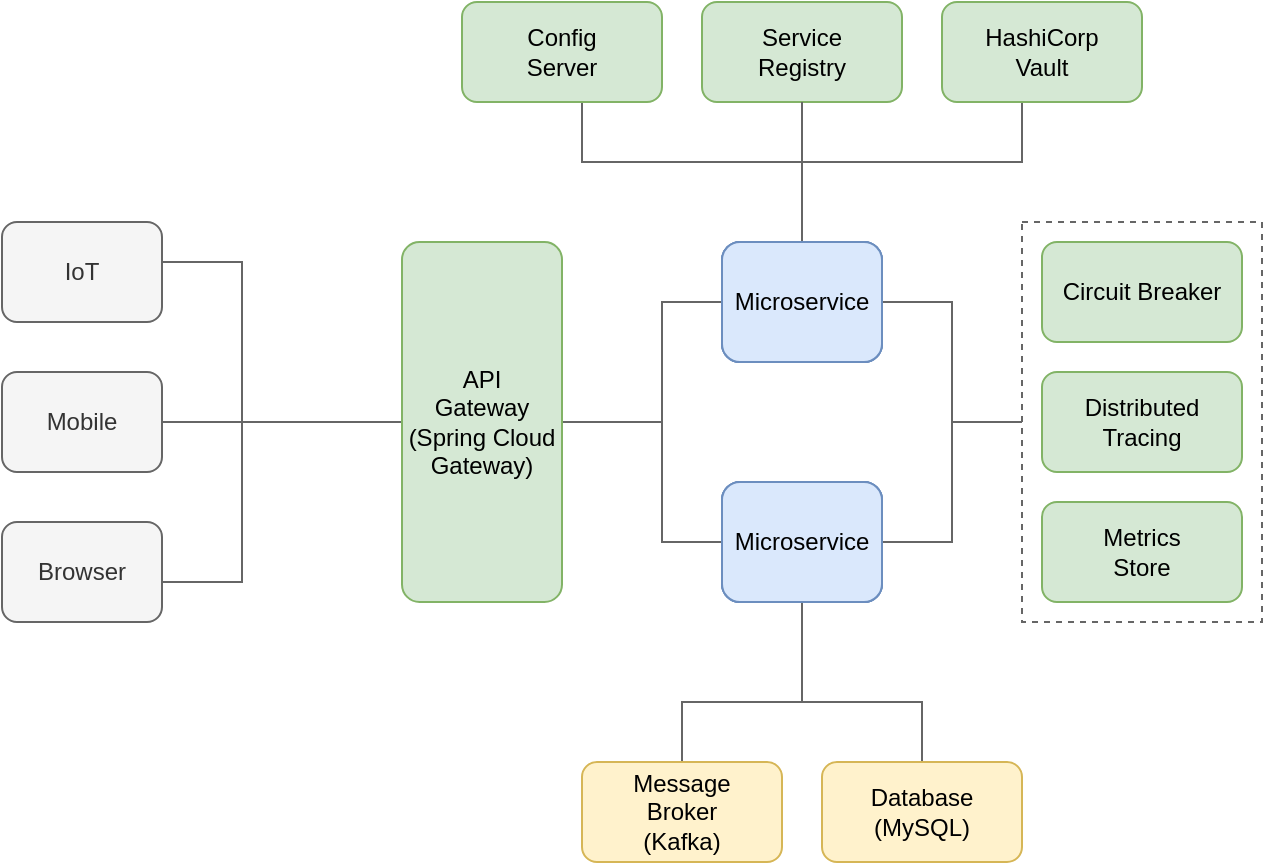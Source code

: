 <mxfile version="19.0.3" type="device"><diagram id="wRMunzRKpJIGA2PRuI8q" name="Page-1"><mxGraphModel dx="868" dy="561" grid="1" gridSize="10" guides="1" tooltips="1" connect="1" arrows="1" fold="1" page="1" pageScale="1" pageWidth="1169" pageHeight="827" math="0" shadow="0"><root><mxCell id="0"/><mxCell id="1" parent="0"/><mxCell id="sSOWL8Dq91CtIikrmfcP-1" value="" style="rounded=0;whiteSpace=wrap;html=1;fillColor=none;strokeColor=#666666;dashed=1;" vertex="1" parent="1"><mxGeometry x="600" y="200" width="120" height="200" as="geometry"/></mxCell><mxCell id="VvDHR2cX2lFYv2YysibB-17" style="edgeStyle=orthogonalEdgeStyle;orthogonalLoop=1;jettySize=auto;html=1;exitX=1;exitY=0.5;exitDx=0;exitDy=0;entryX=0;entryY=0.5;entryDx=0;entryDy=0;strokeColor=#666666;endArrow=none;endFill=0;sketch=0;rounded=0;" parent="1" target="VvDHR2cX2lFYv2YysibB-4" edge="1"><mxGeometry relative="1" as="geometry"><Array as="points"><mxPoint x="210" y="220"/><mxPoint x="210" y="300"/></Array><mxPoint x="170" y="220" as="sourcePoint"/></mxGeometry></mxCell><mxCell id="VvDHR2cX2lFYv2YysibB-18" style="edgeStyle=orthogonalEdgeStyle;orthogonalLoop=1;jettySize=auto;html=1;exitX=1;exitY=0.5;exitDx=0;exitDy=0;strokeColor=#666666;endArrow=none;endFill=0;sketch=0;rounded=0;" parent="1" source="VvDHR2cX2lFYv2YysibB-2" edge="1"><mxGeometry relative="1" as="geometry"><mxPoint x="290" y="300" as="targetPoint"/></mxGeometry></mxCell><mxCell id="VvDHR2cX2lFYv2YysibB-2" value="Mobile" style="rounded=1;whiteSpace=wrap;html=1;sketch=0;fillColor=#f5f5f5;fontColor=#333333;strokeColor=#666666;" parent="1" vertex="1"><mxGeometry x="90" y="275" width="80" height="50" as="geometry"/></mxCell><mxCell id="VvDHR2cX2lFYv2YysibB-19" style="edgeStyle=orthogonalEdgeStyle;orthogonalLoop=1;jettySize=auto;html=1;exitX=1;exitY=0.5;exitDx=0;exitDy=0;entryX=0;entryY=0.5;entryDx=0;entryDy=0;strokeColor=#666666;endArrow=none;endFill=0;sketch=0;rounded=0;" parent="1" target="VvDHR2cX2lFYv2YysibB-4" edge="1"><mxGeometry relative="1" as="geometry"><mxPoint x="300" y="310" as="targetPoint"/><Array as="points"><mxPoint x="210" y="380"/><mxPoint x="210" y="300"/></Array><mxPoint x="170" y="380" as="sourcePoint"/></mxGeometry></mxCell><mxCell id="VvDHR2cX2lFYv2YysibB-13" style="edgeStyle=orthogonalEdgeStyle;orthogonalLoop=1;jettySize=auto;html=1;strokeColor=#666666;endArrow=none;endFill=0;sketch=0;rounded=0;" parent="1" source="VvDHR2cX2lFYv2YysibB-4" target="VvDHR2cX2lFYv2YysibB-5" edge="1"><mxGeometry relative="1" as="geometry"><Array as="points"><mxPoint x="420" y="300"/><mxPoint x="420" y="240"/></Array></mxGeometry></mxCell><mxCell id="VvDHR2cX2lFYv2YysibB-14" style="edgeStyle=orthogonalEdgeStyle;orthogonalLoop=1;jettySize=auto;html=1;strokeColor=#666666;endArrow=none;endFill=0;sketch=0;rounded=0;" parent="1" source="VvDHR2cX2lFYv2YysibB-4" target="VvDHR2cX2lFYv2YysibB-6" edge="1"><mxGeometry relative="1" as="geometry"><Array as="points"><mxPoint x="420" y="300"/><mxPoint x="420" y="360"/></Array></mxGeometry></mxCell><mxCell id="VvDHR2cX2lFYv2YysibB-4" value="API&lt;br&gt;Gateway" style="rounded=1;whiteSpace=wrap;html=1;sketch=0;" parent="1" vertex="1"><mxGeometry x="290" y="210" width="80" height="180" as="geometry"/></mxCell><mxCell id="VvDHR2cX2lFYv2YysibB-5" value="" style="rounded=1;whiteSpace=wrap;html=1;sketch=0;fillColor=#dae8fc;strokeColor=#6c8ebf;" parent="1" vertex="1"><mxGeometry x="450" y="210" width="80" height="60" as="geometry"/></mxCell><mxCell id="VvDHR2cX2lFYv2YysibB-6" value="" style="rounded=1;whiteSpace=wrap;html=1;sketch=0;fillColor=#dae8fc;strokeColor=#6c8ebf;" parent="1" vertex="1"><mxGeometry x="450" y="330" width="80" height="60" as="geometry"/></mxCell><mxCell id="VvDHR2cX2lFYv2YysibB-45" style="edgeStyle=orthogonalEdgeStyle;rounded=0;sketch=0;orthogonalLoop=1;jettySize=auto;html=1;exitX=0.5;exitY=1;exitDx=0;exitDy=0;endArrow=none;endFill=0;strokeColor=#666666;" parent="1" source="VvDHR2cX2lFYv2YysibB-7" target="VvDHR2cX2lFYv2YysibB-31" edge="1"><mxGeometry relative="1" as="geometry"><Array as="points"><mxPoint x="380" y="170"/><mxPoint x="490" y="170"/></Array></mxGeometry></mxCell><mxCell id="VvDHR2cX2lFYv2YysibB-7" value="Config&lt;br&gt;Server" style="rounded=1;whiteSpace=wrap;html=1;sketch=0;fillColor=#d5e8d4;strokeColor=#82b366;" parent="1" vertex="1"><mxGeometry x="320" y="90" width="100" height="50" as="geometry"/></mxCell><mxCell id="VvDHR2cX2lFYv2YysibB-8" value="Service&lt;br&gt;Registry" style="rounded=1;whiteSpace=wrap;html=1;sketch=0;fillColor=#d5e8d4;strokeColor=#82b366;" parent="1" vertex="1"><mxGeometry x="440" y="90" width="100" height="50" as="geometry"/></mxCell><mxCell id="VvDHR2cX2lFYv2YysibB-9" value="Circuit Breaker" style="rounded=1;whiteSpace=wrap;html=1;sketch=0;fillColor=#d5e8d4;strokeColor=#82b366;" parent="1" vertex="1"><mxGeometry x="610" y="210" width="100" height="50" as="geometry"/></mxCell><mxCell id="VvDHR2cX2lFYv2YysibB-10" value="Distributed&lt;br&gt;Tracing" style="rounded=1;whiteSpace=wrap;html=1;sketch=0;fillColor=#d5e8d4;strokeColor=#82b366;" parent="1" vertex="1"><mxGeometry x="610" y="275" width="100" height="50" as="geometry"/></mxCell><mxCell id="VvDHR2cX2lFYv2YysibB-25" value="" style="rounded=1;whiteSpace=wrap;html=1;sketch=0;fillColor=#dae8fc;strokeColor=#6c8ebf;" parent="1" vertex="1"><mxGeometry x="450" y="210" width="80" height="60" as="geometry"/></mxCell><mxCell id="VvDHR2cX2lFYv2YysibB-26" value="" style="rounded=1;whiteSpace=wrap;html=1;sketch=0;fillColor=#dae8fc;strokeColor=#6c8ebf;" parent="1" vertex="1"><mxGeometry x="450" y="330" width="80" height="60" as="geometry"/></mxCell><mxCell id="VvDHR2cX2lFYv2YysibB-29" value="API&lt;br&gt;Gateway" style="rounded=1;whiteSpace=wrap;html=1;sketch=0;" parent="1" vertex="1"><mxGeometry x="290" y="210" width="80" height="180" as="geometry"/></mxCell><mxCell id="sSOWL8Dq91CtIikrmfcP-2" style="edgeStyle=orthogonalEdgeStyle;rounded=0;sketch=0;orthogonalLoop=1;jettySize=auto;html=1;entryX=0;entryY=0.5;entryDx=0;entryDy=0;endArrow=none;endFill=0;strokeColor=#666666;" edge="1" parent="1" source="VvDHR2cX2lFYv2YysibB-31" target="sSOWL8Dq91CtIikrmfcP-1"><mxGeometry relative="1" as="geometry"/></mxCell><mxCell id="sSOWL8Dq91CtIikrmfcP-5" style="edgeStyle=orthogonalEdgeStyle;rounded=0;sketch=0;orthogonalLoop=1;jettySize=auto;html=1;exitX=0.5;exitY=0;exitDx=0;exitDy=0;entryX=0.5;entryY=1;entryDx=0;entryDy=0;endArrow=none;endFill=0;strokeColor=#666666;" edge="1" parent="1" source="VvDHR2cX2lFYv2YysibB-31" target="sSOWL8Dq91CtIikrmfcP-4"><mxGeometry relative="1" as="geometry"><Array as="points"><mxPoint x="490" y="170"/><mxPoint x="600" y="170"/></Array></mxGeometry></mxCell><mxCell id="sSOWL8Dq91CtIikrmfcP-6" style="edgeStyle=orthogonalEdgeStyle;rounded=0;sketch=0;orthogonalLoop=1;jettySize=auto;html=1;exitX=0.5;exitY=0;exitDx=0;exitDy=0;entryX=0.5;entryY=1;entryDx=0;entryDy=0;endArrow=none;endFill=0;strokeColor=#666666;" edge="1" parent="1" source="VvDHR2cX2lFYv2YysibB-31" target="VvDHR2cX2lFYv2YysibB-8"><mxGeometry relative="1" as="geometry"/></mxCell><mxCell id="VvDHR2cX2lFYv2YysibB-31" value="Microservice" style="rounded=1;whiteSpace=wrap;html=1;sketch=0;fillColor=#dae8fc;strokeColor=#6c8ebf;" parent="1" vertex="1"><mxGeometry x="450" y="210" width="80" height="60" as="geometry"/></mxCell><mxCell id="Vk_lnmPtGNQRxkXcYkgN-4" style="edgeStyle=orthogonalEdgeStyle;rounded=0;sketch=0;orthogonalLoop=1;jettySize=auto;html=1;endArrow=none;endFill=0;strokeColor=#666666;" parent="1" source="VvDHR2cX2lFYv2YysibB-32" target="VvDHR2cX2lFYv2YysibB-33" edge="1"><mxGeometry relative="1" as="geometry"><Array as="points"><mxPoint x="490" y="440"/><mxPoint x="550" y="440"/></Array></mxGeometry></mxCell><mxCell id="Vk_lnmPtGNQRxkXcYkgN-6" style="edgeStyle=orthogonalEdgeStyle;rounded=0;sketch=0;orthogonalLoop=1;jettySize=auto;html=1;exitX=0.5;exitY=1;exitDx=0;exitDy=0;entryX=0.5;entryY=0;entryDx=0;entryDy=0;endArrow=none;endFill=0;strokeColor=#666666;" parent="1" source="VvDHR2cX2lFYv2YysibB-32" target="VvDHR2cX2lFYv2YysibB-34" edge="1"><mxGeometry relative="1" as="geometry"><Array as="points"><mxPoint x="490" y="440"/><mxPoint x="430" y="440"/></Array></mxGeometry></mxCell><mxCell id="sSOWL8Dq91CtIikrmfcP-3" style="edgeStyle=orthogonalEdgeStyle;rounded=0;sketch=0;orthogonalLoop=1;jettySize=auto;html=1;exitX=1;exitY=0.5;exitDx=0;exitDy=0;entryX=0;entryY=0.5;entryDx=0;entryDy=0;endArrow=none;endFill=0;strokeColor=#666666;" edge="1" parent="1" source="VvDHR2cX2lFYv2YysibB-32" target="sSOWL8Dq91CtIikrmfcP-1"><mxGeometry relative="1" as="geometry"/></mxCell><mxCell id="VvDHR2cX2lFYv2YysibB-32" value="Microservice" style="rounded=1;whiteSpace=wrap;html=1;sketch=0;fillColor=#dae8fc;strokeColor=#6c8ebf;" parent="1" vertex="1"><mxGeometry x="450" y="330" width="80" height="60" as="geometry"/></mxCell><mxCell id="VvDHR2cX2lFYv2YysibB-33" value="Database&lt;br&gt;(MySQL)" style="rounded=1;whiteSpace=wrap;html=1;sketch=0;fillColor=#fff2cc;strokeColor=#d6b656;" parent="1" vertex="1"><mxGeometry x="500" y="470" width="100" height="50" as="geometry"/></mxCell><mxCell id="VvDHR2cX2lFYv2YysibB-34" value="Message&lt;br&gt;Broker&lt;br&gt;(Kafka)" style="rounded=1;whiteSpace=wrap;html=1;sketch=0;fillColor=#fff2cc;strokeColor=#d6b656;" parent="1" vertex="1"><mxGeometry x="380" y="470" width="100" height="50" as="geometry"/></mxCell><mxCell id="VvDHR2cX2lFYv2YysibB-35" value="API&lt;br&gt;Gateway&lt;br&gt;(Spring Cloud&lt;br&gt;Gateway)" style="rounded=1;whiteSpace=wrap;html=1;sketch=0;arcSize=11;fillColor=#d5e8d4;strokeColor=#82b366;" parent="1" vertex="1"><mxGeometry x="290" y="210" width="80" height="180" as="geometry"/></mxCell><mxCell id="VvDHR2cX2lFYv2YysibB-36" value="Browser" style="rounded=1;whiteSpace=wrap;html=1;sketch=0;fillColor=#f5f5f5;fontColor=#333333;strokeColor=#666666;" parent="1" vertex="1"><mxGeometry x="90" y="350" width="80" height="50" as="geometry"/></mxCell><mxCell id="VvDHR2cX2lFYv2YysibB-37" value="IoT" style="rounded=1;whiteSpace=wrap;html=1;sketch=0;fillColor=#f5f5f5;fontColor=#333333;strokeColor=#666666;" parent="1" vertex="1"><mxGeometry x="90" y="200" width="80" height="50" as="geometry"/></mxCell><mxCell id="VvDHR2cX2lFYv2YysibB-39" value="Metrics&lt;br&gt;Store" style="rounded=1;whiteSpace=wrap;html=1;sketch=0;fillColor=#d5e8d4;strokeColor=#82b366;" parent="1" vertex="1"><mxGeometry x="610" y="340" width="100" height="50" as="geometry"/></mxCell><mxCell id="sSOWL8Dq91CtIikrmfcP-4" value="HashiCorp&lt;br&gt;Vault" style="rounded=1;whiteSpace=wrap;html=1;sketch=0;fillColor=#d5e8d4;strokeColor=#82b366;" vertex="1" parent="1"><mxGeometry x="560" y="90" width="100" height="50" as="geometry"/></mxCell></root></mxGraphModel></diagram></mxfile>